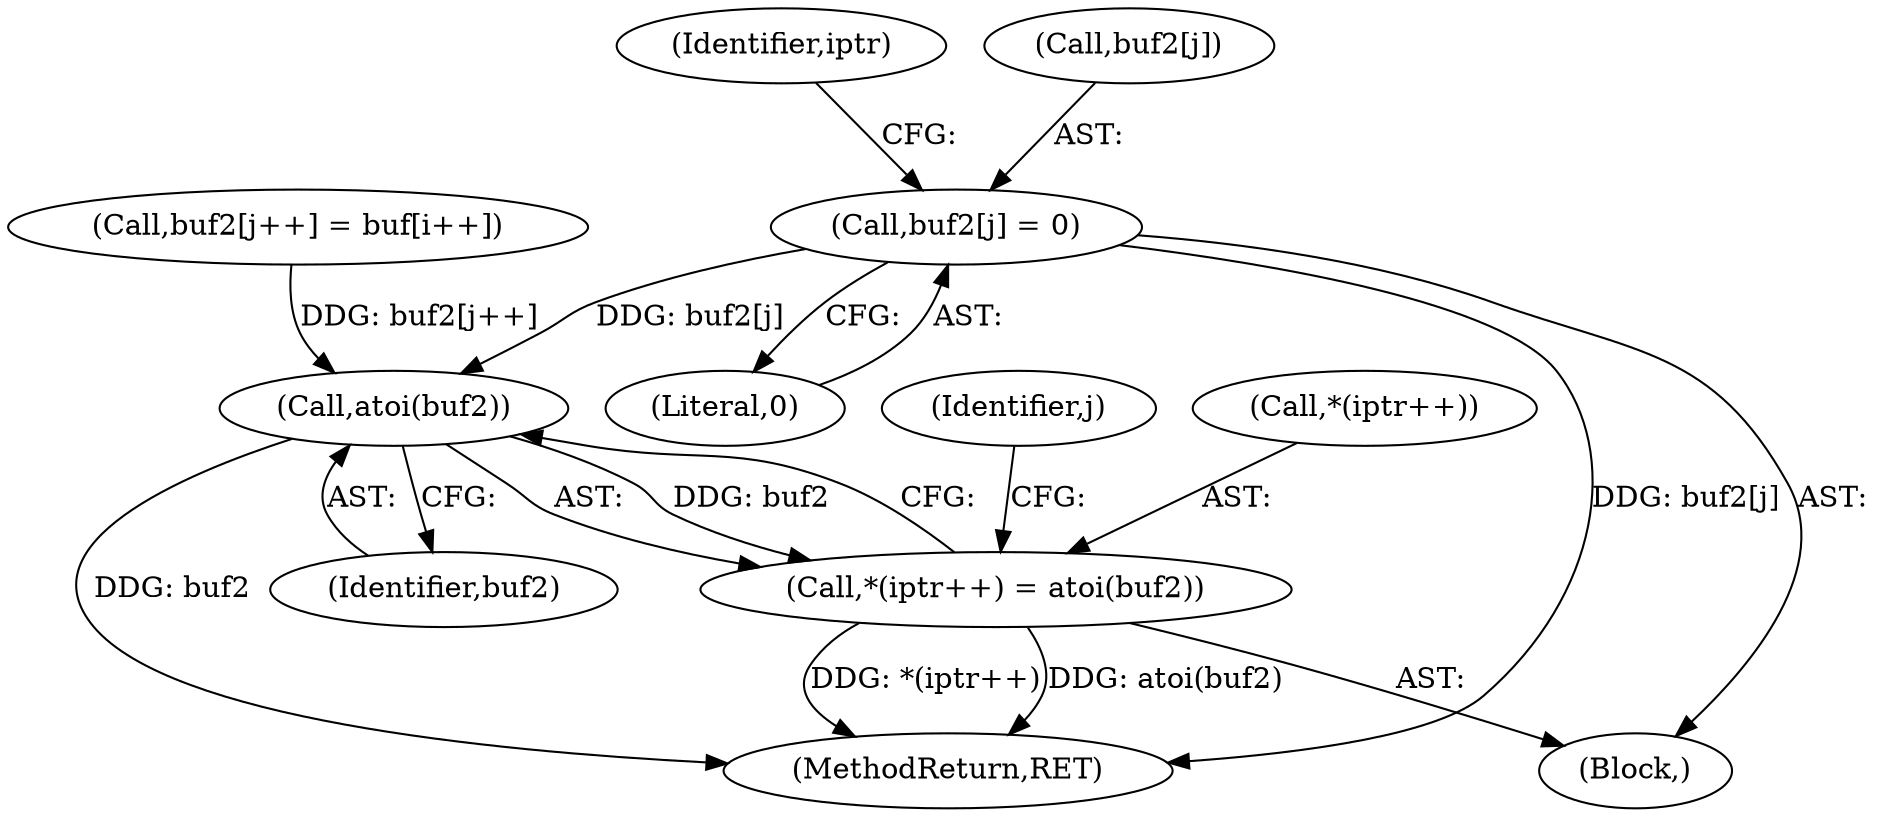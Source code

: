 digraph "0_enlightment_c21beaf1780cf3ca291735ae7d58a3dde63277a2@array" {
"1000906" [label="(Call,buf2[j] = 0)"];
"1000915" [label="(Call,atoi(buf2))"];
"1000911" [label="(Call,*(iptr++) = atoi(buf2))"];
"1000918" [label="(Identifier,j)"];
"1001770" [label="(MethodReturn,RET)"];
"1000915" [label="(Call,atoi(buf2))"];
"1000911" [label="(Call,*(iptr++) = atoi(buf2))"];
"1000894" [label="(Call,buf2[j++] = buf[i++])"];
"1000914" [label="(Identifier,iptr)"];
"1000916" [label="(Identifier,buf2)"];
"1000910" [label="(Literal,0)"];
"1000912" [label="(Call,*(iptr++))"];
"1000907" [label="(Call,buf2[j])"];
"1000905" [label="(Block,)"];
"1000906" [label="(Call,buf2[j] = 0)"];
"1000906" -> "1000905"  [label="AST: "];
"1000906" -> "1000910"  [label="CFG: "];
"1000907" -> "1000906"  [label="AST: "];
"1000910" -> "1000906"  [label="AST: "];
"1000914" -> "1000906"  [label="CFG: "];
"1000906" -> "1001770"  [label="DDG: buf2[j]"];
"1000906" -> "1000915"  [label="DDG: buf2[j]"];
"1000915" -> "1000911"  [label="AST: "];
"1000915" -> "1000916"  [label="CFG: "];
"1000916" -> "1000915"  [label="AST: "];
"1000911" -> "1000915"  [label="CFG: "];
"1000915" -> "1001770"  [label="DDG: buf2"];
"1000915" -> "1000911"  [label="DDG: buf2"];
"1000894" -> "1000915"  [label="DDG: buf2[j++]"];
"1000911" -> "1000905"  [label="AST: "];
"1000912" -> "1000911"  [label="AST: "];
"1000918" -> "1000911"  [label="CFG: "];
"1000911" -> "1001770"  [label="DDG: *(iptr++)"];
"1000911" -> "1001770"  [label="DDG: atoi(buf2)"];
}
